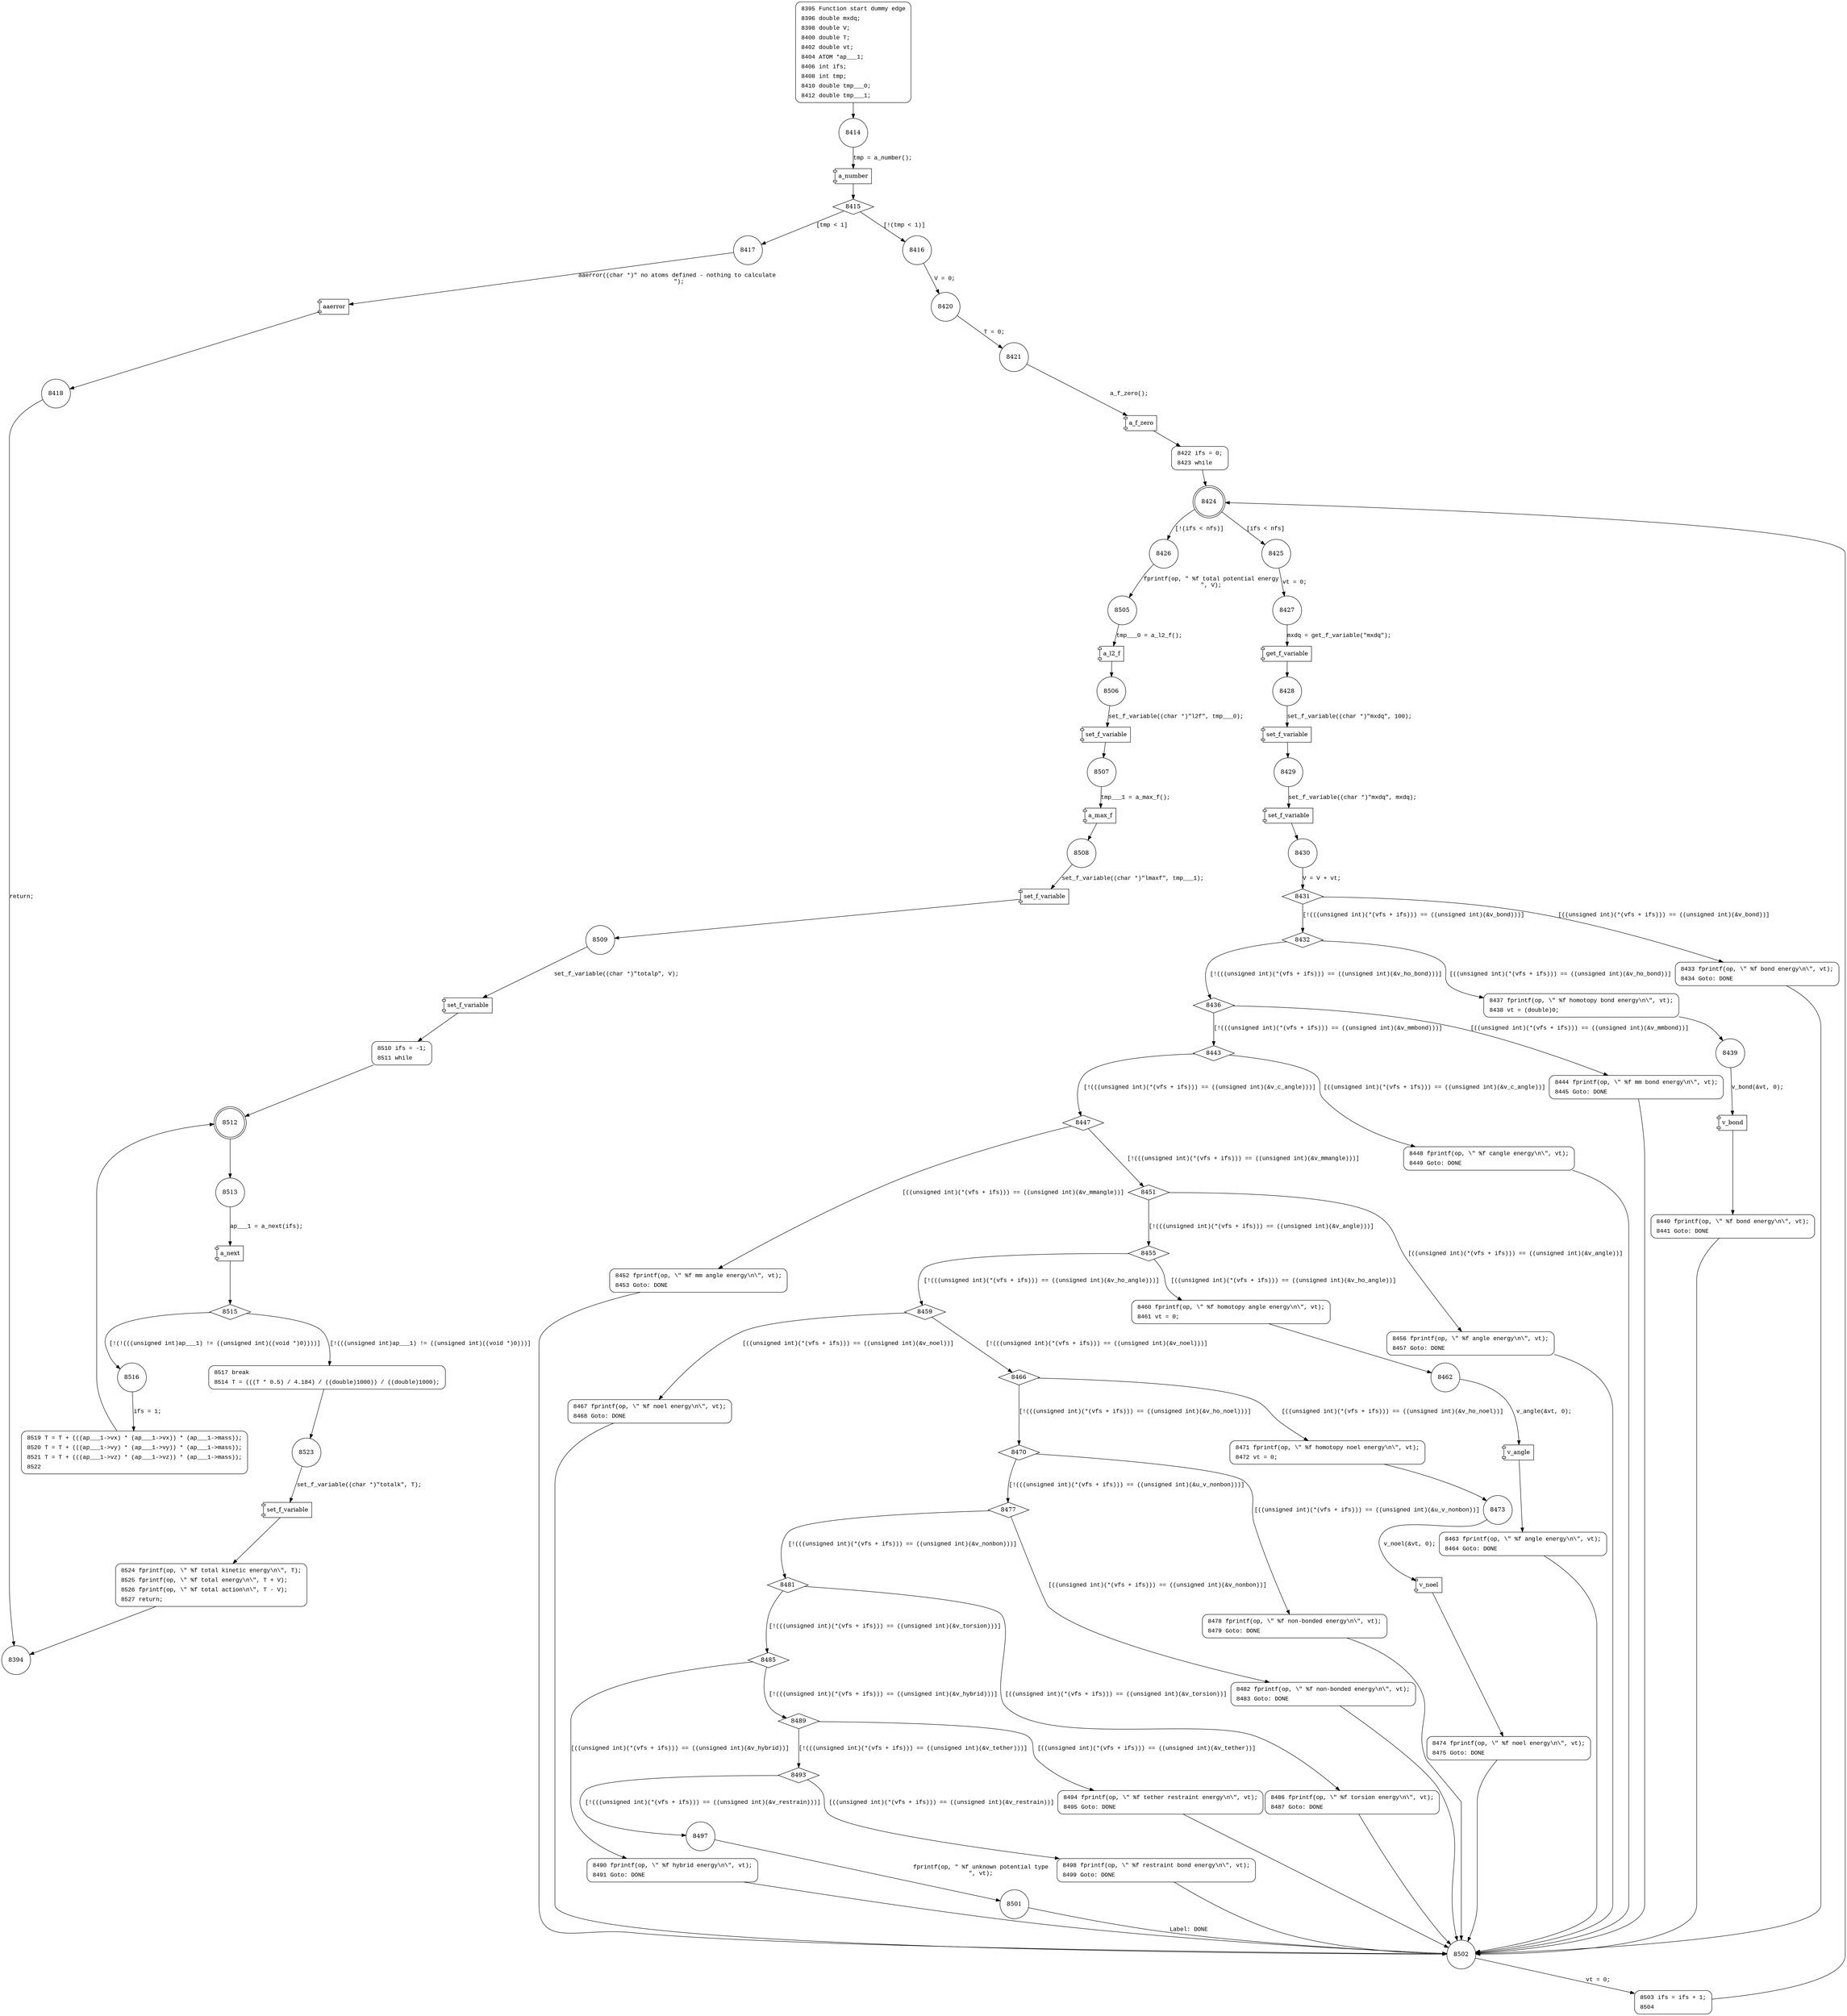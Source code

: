 digraph AMMPmonitor {
8414 [shape="circle"]
8415 [shape="diamond"]
8416 [shape="circle"]
8417 [shape="circle"]
8418 [shape="circle"]
8420 [shape="circle"]
8421 [shape="circle"]
8422 [shape="circle"]
8424 [shape="doublecircle"]
8426 [shape="circle"]
8425 [shape="circle"]
8427 [shape="circle"]
8428 [shape="circle"]
8429 [shape="circle"]
8430 [shape="circle"]
8431 [shape="diamond"]
8432 [shape="diamond"]
8433 [shape="circle"]
8502 [shape="circle"]
8503 [shape="circle"]
8436 [shape="diamond"]
8437 [shape="circle"]
8439 [shape="circle"]
8440 [shape="circle"]
8443 [shape="diamond"]
8444 [shape="circle"]
8447 [shape="diamond"]
8448 [shape="circle"]
8451 [shape="diamond"]
8452 [shape="circle"]
8455 [shape="diamond"]
8456 [shape="circle"]
8459 [shape="diamond"]
8460 [shape="circle"]
8462 [shape="circle"]
8463 [shape="circle"]
8466 [shape="diamond"]
8467 [shape="circle"]
8470 [shape="diamond"]
8471 [shape="circle"]
8473 [shape="circle"]
8474 [shape="circle"]
8477 [shape="diamond"]
8478 [shape="circle"]
8481 [shape="diamond"]
8482 [shape="circle"]
8485 [shape="diamond"]
8486 [shape="circle"]
8489 [shape="diamond"]
8490 [shape="circle"]
8493 [shape="diamond"]
8494 [shape="circle"]
8497 [shape="circle"]
8498 [shape="circle"]
8501 [shape="circle"]
8505 [shape="circle"]
8506 [shape="circle"]
8507 [shape="circle"]
8508 [shape="circle"]
8509 [shape="circle"]
8510 [shape="circle"]
8512 [shape="doublecircle"]
8513 [shape="circle"]
8515 [shape="diamond"]
8516 [shape="circle"]
8517 [shape="circle"]
8523 [shape="circle"]
8524 [shape="circle"]
8519 [shape="circle"]
8394 [shape="circle"]
8395 [style="filled,bold" penwidth="1" fillcolor="white" fontname="Courier New" shape="Mrecord" label=<<table border="0" cellborder="0" cellpadding="3" bgcolor="white"><tr><td align="right">8395</td><td align="left">Function start dummy edge</td></tr><tr><td align="right">8396</td><td align="left">double mxdq;</td></tr><tr><td align="right">8398</td><td align="left">double V;</td></tr><tr><td align="right">8400</td><td align="left">double T;</td></tr><tr><td align="right">8402</td><td align="left">double vt;</td></tr><tr><td align="right">8404</td><td align="left">ATOM *ap___1;</td></tr><tr><td align="right">8406</td><td align="left">int ifs;</td></tr><tr><td align="right">8408</td><td align="left">int tmp;</td></tr><tr><td align="right">8410</td><td align="left">double tmp___0;</td></tr><tr><td align="right">8412</td><td align="left">double tmp___1;</td></tr></table>>]
8395 -> 8414[label=""]
8422 [style="filled,bold" penwidth="1" fillcolor="white" fontname="Courier New" shape="Mrecord" label=<<table border="0" cellborder="0" cellpadding="3" bgcolor="white"><tr><td align="right">8422</td><td align="left">ifs = 0;</td></tr><tr><td align="right">8423</td><td align="left">while</td></tr></table>>]
8422 -> 8424[label=""]
8433 [style="filled,bold" penwidth="1" fillcolor="white" fontname="Courier New" shape="Mrecord" label=<<table border="0" cellborder="0" cellpadding="3" bgcolor="white"><tr><td align="right">8433</td><td align="left">fprintf(op, \" %f bond energy\n\", vt);</td></tr><tr><td align="right">8434</td><td align="left">Goto: DONE</td></tr></table>>]
8433 -> 8502[label=""]
8503 [style="filled,bold" penwidth="1" fillcolor="white" fontname="Courier New" shape="Mrecord" label=<<table border="0" cellborder="0" cellpadding="3" bgcolor="white"><tr><td align="right">8503</td><td align="left">ifs = ifs + 1;</td></tr><tr><td align="right">8504</td><td align="left"></td></tr></table>>]
8503 -> 8424[label=""]
8437 [style="filled,bold" penwidth="1" fillcolor="white" fontname="Courier New" shape="Mrecord" label=<<table border="0" cellborder="0" cellpadding="3" bgcolor="white"><tr><td align="right">8437</td><td align="left">fprintf(op, \" %f homotopy bond energy\n\", vt);</td></tr><tr><td align="right">8438</td><td align="left">vt = (double)0;</td></tr></table>>]
8437 -> 8439[label=""]
8440 [style="filled,bold" penwidth="1" fillcolor="white" fontname="Courier New" shape="Mrecord" label=<<table border="0" cellborder="0" cellpadding="3" bgcolor="white"><tr><td align="right">8440</td><td align="left">fprintf(op, \" %f bond energy\n\", vt);</td></tr><tr><td align="right">8441</td><td align="left">Goto: DONE</td></tr></table>>]
8440 -> 8502[label=""]
8444 [style="filled,bold" penwidth="1" fillcolor="white" fontname="Courier New" shape="Mrecord" label=<<table border="0" cellborder="0" cellpadding="3" bgcolor="white"><tr><td align="right">8444</td><td align="left">fprintf(op, \" %f mm bond energy\n\", vt);</td></tr><tr><td align="right">8445</td><td align="left">Goto: DONE</td></tr></table>>]
8444 -> 8502[label=""]
8448 [style="filled,bold" penwidth="1" fillcolor="white" fontname="Courier New" shape="Mrecord" label=<<table border="0" cellborder="0" cellpadding="3" bgcolor="white"><tr><td align="right">8448</td><td align="left">fprintf(op, \" %f cangle energy\n\", vt);</td></tr><tr><td align="right">8449</td><td align="left">Goto: DONE</td></tr></table>>]
8448 -> 8502[label=""]
8452 [style="filled,bold" penwidth="1" fillcolor="white" fontname="Courier New" shape="Mrecord" label=<<table border="0" cellborder="0" cellpadding="3" bgcolor="white"><tr><td align="right">8452</td><td align="left">fprintf(op, \" %f mm angle energy\n\", vt);</td></tr><tr><td align="right">8453</td><td align="left">Goto: DONE</td></tr></table>>]
8452 -> 8502[label=""]
8456 [style="filled,bold" penwidth="1" fillcolor="white" fontname="Courier New" shape="Mrecord" label=<<table border="0" cellborder="0" cellpadding="3" bgcolor="white"><tr><td align="right">8456</td><td align="left">fprintf(op, \" %f angle energy\n\", vt);</td></tr><tr><td align="right">8457</td><td align="left">Goto: DONE</td></tr></table>>]
8456 -> 8502[label=""]
8460 [style="filled,bold" penwidth="1" fillcolor="white" fontname="Courier New" shape="Mrecord" label=<<table border="0" cellborder="0" cellpadding="3" bgcolor="white"><tr><td align="right">8460</td><td align="left">fprintf(op, \" %f homotopy angle energy\n\", vt);</td></tr><tr><td align="right">8461</td><td align="left">vt = 0;</td></tr></table>>]
8460 -> 8462[label=""]
8463 [style="filled,bold" penwidth="1" fillcolor="white" fontname="Courier New" shape="Mrecord" label=<<table border="0" cellborder="0" cellpadding="3" bgcolor="white"><tr><td align="right">8463</td><td align="left">fprintf(op, \" %f angle energy\n\", vt);</td></tr><tr><td align="right">8464</td><td align="left">Goto: DONE</td></tr></table>>]
8463 -> 8502[label=""]
8467 [style="filled,bold" penwidth="1" fillcolor="white" fontname="Courier New" shape="Mrecord" label=<<table border="0" cellborder="0" cellpadding="3" bgcolor="white"><tr><td align="right">8467</td><td align="left">fprintf(op, \" %f noel energy\n\", vt);</td></tr><tr><td align="right">8468</td><td align="left">Goto: DONE</td></tr></table>>]
8467 -> 8502[label=""]
8471 [style="filled,bold" penwidth="1" fillcolor="white" fontname="Courier New" shape="Mrecord" label=<<table border="0" cellborder="0" cellpadding="3" bgcolor="white"><tr><td align="right">8471</td><td align="left">fprintf(op, \" %f homotopy noel energy\n\", vt);</td></tr><tr><td align="right">8472</td><td align="left">vt = 0;</td></tr></table>>]
8471 -> 8473[label=""]
8474 [style="filled,bold" penwidth="1" fillcolor="white" fontname="Courier New" shape="Mrecord" label=<<table border="0" cellborder="0" cellpadding="3" bgcolor="white"><tr><td align="right">8474</td><td align="left">fprintf(op, \" %f noel energy\n\", vt);</td></tr><tr><td align="right">8475</td><td align="left">Goto: DONE</td></tr></table>>]
8474 -> 8502[label=""]
8478 [style="filled,bold" penwidth="1" fillcolor="white" fontname="Courier New" shape="Mrecord" label=<<table border="0" cellborder="0" cellpadding="3" bgcolor="white"><tr><td align="right">8478</td><td align="left">fprintf(op, \" %f non-bonded energy\n\", vt);</td></tr><tr><td align="right">8479</td><td align="left">Goto: DONE</td></tr></table>>]
8478 -> 8502[label=""]
8482 [style="filled,bold" penwidth="1" fillcolor="white" fontname="Courier New" shape="Mrecord" label=<<table border="0" cellborder="0" cellpadding="3" bgcolor="white"><tr><td align="right">8482</td><td align="left">fprintf(op, \" %f non-bonded energy\n\", vt);</td></tr><tr><td align="right">8483</td><td align="left">Goto: DONE</td></tr></table>>]
8482 -> 8502[label=""]
8486 [style="filled,bold" penwidth="1" fillcolor="white" fontname="Courier New" shape="Mrecord" label=<<table border="0" cellborder="0" cellpadding="3" bgcolor="white"><tr><td align="right">8486</td><td align="left">fprintf(op, \" %f torsion energy\n\", vt);</td></tr><tr><td align="right">8487</td><td align="left">Goto: DONE</td></tr></table>>]
8486 -> 8502[label=""]
8490 [style="filled,bold" penwidth="1" fillcolor="white" fontname="Courier New" shape="Mrecord" label=<<table border="0" cellborder="0" cellpadding="3" bgcolor="white"><tr><td align="right">8490</td><td align="left">fprintf(op, \" %f hybrid energy\n\", vt);</td></tr><tr><td align="right">8491</td><td align="left">Goto: DONE</td></tr></table>>]
8490 -> 8502[label=""]
8494 [style="filled,bold" penwidth="1" fillcolor="white" fontname="Courier New" shape="Mrecord" label=<<table border="0" cellborder="0" cellpadding="3" bgcolor="white"><tr><td align="right">8494</td><td align="left">fprintf(op, \" %f tether restraint energy\n\", vt);</td></tr><tr><td align="right">8495</td><td align="left">Goto: DONE</td></tr></table>>]
8494 -> 8502[label=""]
8498 [style="filled,bold" penwidth="1" fillcolor="white" fontname="Courier New" shape="Mrecord" label=<<table border="0" cellborder="0" cellpadding="3" bgcolor="white"><tr><td align="right">8498</td><td align="left">fprintf(op, \" %f restraint bond energy\n\", vt);</td></tr><tr><td align="right">8499</td><td align="left">Goto: DONE</td></tr></table>>]
8498 -> 8502[label=""]
8510 [style="filled,bold" penwidth="1" fillcolor="white" fontname="Courier New" shape="Mrecord" label=<<table border="0" cellborder="0" cellpadding="3" bgcolor="white"><tr><td align="right">8510</td><td align="left">ifs = -1;</td></tr><tr><td align="right">8511</td><td align="left">while</td></tr></table>>]
8510 -> 8512[label=""]
8517 [style="filled,bold" penwidth="1" fillcolor="white" fontname="Courier New" shape="Mrecord" label=<<table border="0" cellborder="0" cellpadding="3" bgcolor="white"><tr><td align="right">8517</td><td align="left">break</td></tr><tr><td align="right">8514</td><td align="left">T = (((T * 0.5) / 4.184) / ((double)1000)) / ((double)1000);</td></tr></table>>]
8517 -> 8523[label=""]
8524 [style="filled,bold" penwidth="1" fillcolor="white" fontname="Courier New" shape="Mrecord" label=<<table border="0" cellborder="0" cellpadding="3" bgcolor="white"><tr><td align="right">8524</td><td align="left">fprintf(op, \" %f total kinetic energy\n\", T);</td></tr><tr><td align="right">8525</td><td align="left">fprintf(op, \" %f total energy\n\", T + V);</td></tr><tr><td align="right">8526</td><td align="left">fprintf(op, \" %f total action\n\", T - V);</td></tr><tr><td align="right">8527</td><td align="left">return;</td></tr></table>>]
8524 -> 8394[label=""]
8519 [style="filled,bold" penwidth="1" fillcolor="white" fontname="Courier New" shape="Mrecord" label=<<table border="0" cellborder="0" cellpadding="3" bgcolor="white"><tr><td align="right">8519</td><td align="left">T = T + (((ap___1-&gt;vx) * (ap___1-&gt;vx)) * (ap___1-&gt;mass));</td></tr><tr><td align="right">8520</td><td align="left">T = T + (((ap___1-&gt;vy) * (ap___1-&gt;vy)) * (ap___1-&gt;mass));</td></tr><tr><td align="right">8521</td><td align="left">T = T + (((ap___1-&gt;vz) * (ap___1-&gt;vz)) * (ap___1-&gt;mass));</td></tr><tr><td align="right">8522</td><td align="left"></td></tr></table>>]
8519 -> 8512[label=""]
100273 [shape="component" label="a_number"]
8414 -> 100273 [label="tmp = a_number();" fontname="Courier New"]
100273 -> 8415 [label="" fontname="Courier New"]
8415 -> 8416 [label="[!(tmp < 1)]" fontname="Courier New"]
8415 -> 8417 [label="[tmp < 1]" fontname="Courier New"]
100274 [shape="component" label="aaerror"]
8417 -> 100274 [label="aaerror((char *)\" no atoms defined - nothing to calculate \n\");" fontname="Courier New"]
100274 -> 8418 [label="" fontname="Courier New"]
8416 -> 8420 [label="V = 0;" fontname="Courier New"]
100275 [shape="component" label="a_f_zero"]
8421 -> 100275 [label="a_f_zero();" fontname="Courier New"]
100275 -> 8422 [label="" fontname="Courier New"]
8424 -> 8426 [label="[!(ifs < nfs)]" fontname="Courier New"]
8424 -> 8425 [label="[ifs < nfs]" fontname="Courier New"]
100276 [shape="component" label="get_f_variable"]
8427 -> 100276 [label="mxdq = get_f_variable(\"mxdq\");" fontname="Courier New"]
100276 -> 8428 [label="" fontname="Courier New"]
100277 [shape="component" label="set_f_variable"]
8428 -> 100277 [label="set_f_variable((char *)\"mxdq\", 100);" fontname="Courier New"]
100277 -> 8429 [label="" fontname="Courier New"]
100278 [shape="component" label="set_f_variable"]
8429 -> 100278 [label="set_f_variable((char *)\"mxdq\", mxdq);" fontname="Courier New"]
100278 -> 8430 [label="" fontname="Courier New"]
8431 -> 8432 [label="[!(((unsigned int)(*(vfs + ifs))) == ((unsigned int)(&v_bond)))]" fontname="Courier New"]
8431 -> 8433 [label="[((unsigned int)(*(vfs + ifs))) == ((unsigned int)(&v_bond))]" fontname="Courier New"]
8502 -> 8503 [label="vt = 0;" fontname="Courier New"]
8432 -> 8436 [label="[!(((unsigned int)(*(vfs + ifs))) == ((unsigned int)(&v_ho_bond)))]" fontname="Courier New"]
8432 -> 8437 [label="[((unsigned int)(*(vfs + ifs))) == ((unsigned int)(&v_ho_bond))]" fontname="Courier New"]
100279 [shape="component" label="v_bond"]
8439 -> 100279 [label="v_bond(&vt, 0);" fontname="Courier New"]
100279 -> 8440 [label="" fontname="Courier New"]
8436 -> 8443 [label="[!(((unsigned int)(*(vfs + ifs))) == ((unsigned int)(&v_mmbond)))]" fontname="Courier New"]
8436 -> 8444 [label="[((unsigned int)(*(vfs + ifs))) == ((unsigned int)(&v_mmbond))]" fontname="Courier New"]
8443 -> 8447 [label="[!(((unsigned int)(*(vfs + ifs))) == ((unsigned int)(&v_c_angle)))]" fontname="Courier New"]
8443 -> 8448 [label="[((unsigned int)(*(vfs + ifs))) == ((unsigned int)(&v_c_angle))]" fontname="Courier New"]
8447 -> 8451 [label="[!(((unsigned int)(*(vfs + ifs))) == ((unsigned int)(&v_mmangle)))]" fontname="Courier New"]
8447 -> 8452 [label="[((unsigned int)(*(vfs + ifs))) == ((unsigned int)(&v_mmangle))]" fontname="Courier New"]
8451 -> 8455 [label="[!(((unsigned int)(*(vfs + ifs))) == ((unsigned int)(&v_angle)))]" fontname="Courier New"]
8451 -> 8456 [label="[((unsigned int)(*(vfs + ifs))) == ((unsigned int)(&v_angle))]" fontname="Courier New"]
8455 -> 8459 [label="[!(((unsigned int)(*(vfs + ifs))) == ((unsigned int)(&v_ho_angle)))]" fontname="Courier New"]
8455 -> 8460 [label="[((unsigned int)(*(vfs + ifs))) == ((unsigned int)(&v_ho_angle))]" fontname="Courier New"]
100280 [shape="component" label="v_angle"]
8462 -> 100280 [label="v_angle(&vt, 0);" fontname="Courier New"]
100280 -> 8463 [label="" fontname="Courier New"]
8459 -> 8466 [label="[!(((unsigned int)(*(vfs + ifs))) == ((unsigned int)(&v_noel)))]" fontname="Courier New"]
8459 -> 8467 [label="[((unsigned int)(*(vfs + ifs))) == ((unsigned int)(&v_noel))]" fontname="Courier New"]
8466 -> 8470 [label="[!(((unsigned int)(*(vfs + ifs))) == ((unsigned int)(&v_ho_noel)))]" fontname="Courier New"]
8466 -> 8471 [label="[((unsigned int)(*(vfs + ifs))) == ((unsigned int)(&v_ho_noel))]" fontname="Courier New"]
100281 [shape="component" label="v_noel"]
8473 -> 100281 [label="v_noel(&vt, 0);" fontname="Courier New"]
100281 -> 8474 [label="" fontname="Courier New"]
8470 -> 8477 [label="[!(((unsigned int)(*(vfs + ifs))) == ((unsigned int)(&u_v_nonbon)))]" fontname="Courier New"]
8470 -> 8478 [label="[((unsigned int)(*(vfs + ifs))) == ((unsigned int)(&u_v_nonbon))]" fontname="Courier New"]
8477 -> 8481 [label="[!(((unsigned int)(*(vfs + ifs))) == ((unsigned int)(&v_nonbon)))]" fontname="Courier New"]
8477 -> 8482 [label="[((unsigned int)(*(vfs + ifs))) == ((unsigned int)(&v_nonbon))]" fontname="Courier New"]
8481 -> 8485 [label="[!(((unsigned int)(*(vfs + ifs))) == ((unsigned int)(&v_torsion)))]" fontname="Courier New"]
8481 -> 8486 [label="[((unsigned int)(*(vfs + ifs))) == ((unsigned int)(&v_torsion))]" fontname="Courier New"]
8485 -> 8489 [label="[!(((unsigned int)(*(vfs + ifs))) == ((unsigned int)(&v_hybrid)))]" fontname="Courier New"]
8485 -> 8490 [label="[((unsigned int)(*(vfs + ifs))) == ((unsigned int)(&v_hybrid))]" fontname="Courier New"]
8489 -> 8493 [label="[!(((unsigned int)(*(vfs + ifs))) == ((unsigned int)(&v_tether)))]" fontname="Courier New"]
8489 -> 8494 [label="[((unsigned int)(*(vfs + ifs))) == ((unsigned int)(&v_tether))]" fontname="Courier New"]
8493 -> 8497 [label="[!(((unsigned int)(*(vfs + ifs))) == ((unsigned int)(&v_restrain)))]" fontname="Courier New"]
8493 -> 8498 [label="[((unsigned int)(*(vfs + ifs))) == ((unsigned int)(&v_restrain))]" fontname="Courier New"]
8497 -> 8501 [label="fprintf(op, \" %f unknown potential type\n\", vt);" fontname="Courier New"]
8426 -> 8505 [label="fprintf(op, \" %f total potential energy\n\", V);" fontname="Courier New"]
100282 [shape="component" label="a_l2_f"]
8505 -> 100282 [label="tmp___0 = a_l2_f();" fontname="Courier New"]
100282 -> 8506 [label="" fontname="Courier New"]
100283 [shape="component" label="set_f_variable"]
8506 -> 100283 [label="set_f_variable((char *)\"l2f\", tmp___0);" fontname="Courier New"]
100283 -> 8507 [label="" fontname="Courier New"]
100284 [shape="component" label="a_max_f"]
8507 -> 100284 [label="tmp___1 = a_max_f();" fontname="Courier New"]
100284 -> 8508 [label="" fontname="Courier New"]
100285 [shape="component" label="set_f_variable"]
8508 -> 100285 [label="set_f_variable((char *)\"lmaxf\", tmp___1);" fontname="Courier New"]
100285 -> 8509 [label="" fontname="Courier New"]
100286 [shape="component" label="set_f_variable"]
8509 -> 100286 [label="set_f_variable((char *)\"totalp\", V);" fontname="Courier New"]
100286 -> 8510 [label="" fontname="Courier New"]
8512 -> 8513 [label="" fontname="Courier New"]
100287 [shape="component" label="a_next"]
8513 -> 100287 [label="ap___1 = a_next(ifs);" fontname="Courier New"]
100287 -> 8515 [label="" fontname="Courier New"]
8515 -> 8516 [label="[!(!(((unsigned int)ap___1) != ((unsigned int)((void *)0))))]" fontname="Courier New"]
8515 -> 8517 [label="[!(((unsigned int)ap___1) != ((unsigned int)((void *)0)))]" fontname="Courier New"]
100288 [shape="component" label="set_f_variable"]
8523 -> 100288 [label="set_f_variable((char *)\"totalk\", T);" fontname="Courier New"]
100288 -> 8524 [label="" fontname="Courier New"]
8516 -> 8519 [label="ifs = 1;" fontname="Courier New"]
8418 -> 8394 [label="return;" fontname="Courier New"]
8420 -> 8421 [label="T = 0;" fontname="Courier New"]
8425 -> 8427 [label="vt = 0;" fontname="Courier New"]
8430 -> 8431 [label="V = V + vt;" fontname="Courier New"]
8501 -> 8502 [label="Label: DONE" fontname="Courier New"]
}
